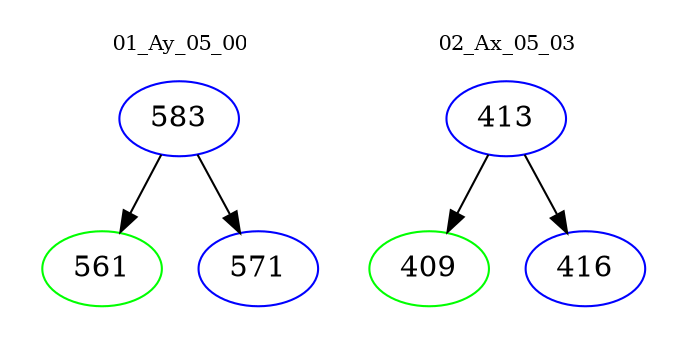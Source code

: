 digraph{
subgraph cluster_0 {
color = white
label = "01_Ay_05_00";
fontsize=10;
T0_583 [label="583", color="blue"]
T0_583 -> T0_561 [color="black"]
T0_561 [label="561", color="green"]
T0_583 -> T0_571 [color="black"]
T0_571 [label="571", color="blue"]
}
subgraph cluster_1 {
color = white
label = "02_Ax_05_03";
fontsize=10;
T1_413 [label="413", color="blue"]
T1_413 -> T1_409 [color="black"]
T1_409 [label="409", color="green"]
T1_413 -> T1_416 [color="black"]
T1_416 [label="416", color="blue"]
}
}
